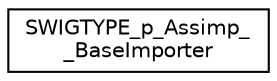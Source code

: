 digraph "Graphical Class Hierarchy"
{
  edge [fontname="Helvetica",fontsize="10",labelfontname="Helvetica",labelfontsize="10"];
  node [fontname="Helvetica",fontsize="10",shape=record];
  rankdir="LR";
  Node1 [label="SWIGTYPE_p_Assimp_\l_BaseImporter",height=0.2,width=0.4,color="black", fillcolor="white", style="filled",URL="$class_s_w_i_g_t_y_p_e__p___assimp_____base_importer.html"];
}
